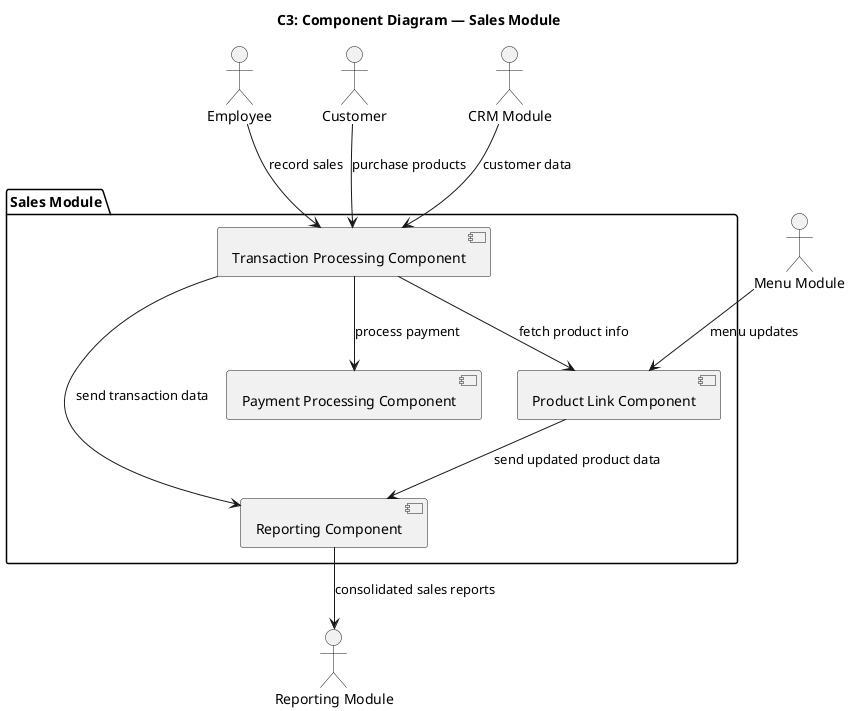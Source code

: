 @startuml C3_SalesModule
title C3: Component Diagram — Sales Module

package "Sales Module" {
    [Transaction Processing Component] as TransProc
    [Reporting Component] as ReportComp
    [Product Link Component] as ProductLink
    [Payment Processing Component] as PaymentProc
}

' Internal interactions
TransProc --> ProductLink : fetch product info
TransProc --> PaymentProc : process payment
TransProc --> ReportComp : send transaction data
ProductLink --> ReportComp : send updated product data

' External interactions
actor "Employee" as Staff
actor "Customer" as Customer
actor "Reporting Module" as ReportMod
actor "Menu Module" as MenuMod
actor "CRM Module" as CRMMod

Staff --> TransProc : record sales
Customer --> TransProc : purchase products
MenuMod --> ProductLink : menu updates
CRMMod --> TransProc : customer data
ReportComp --> ReportMod : consolidated sales reports

@enduml
